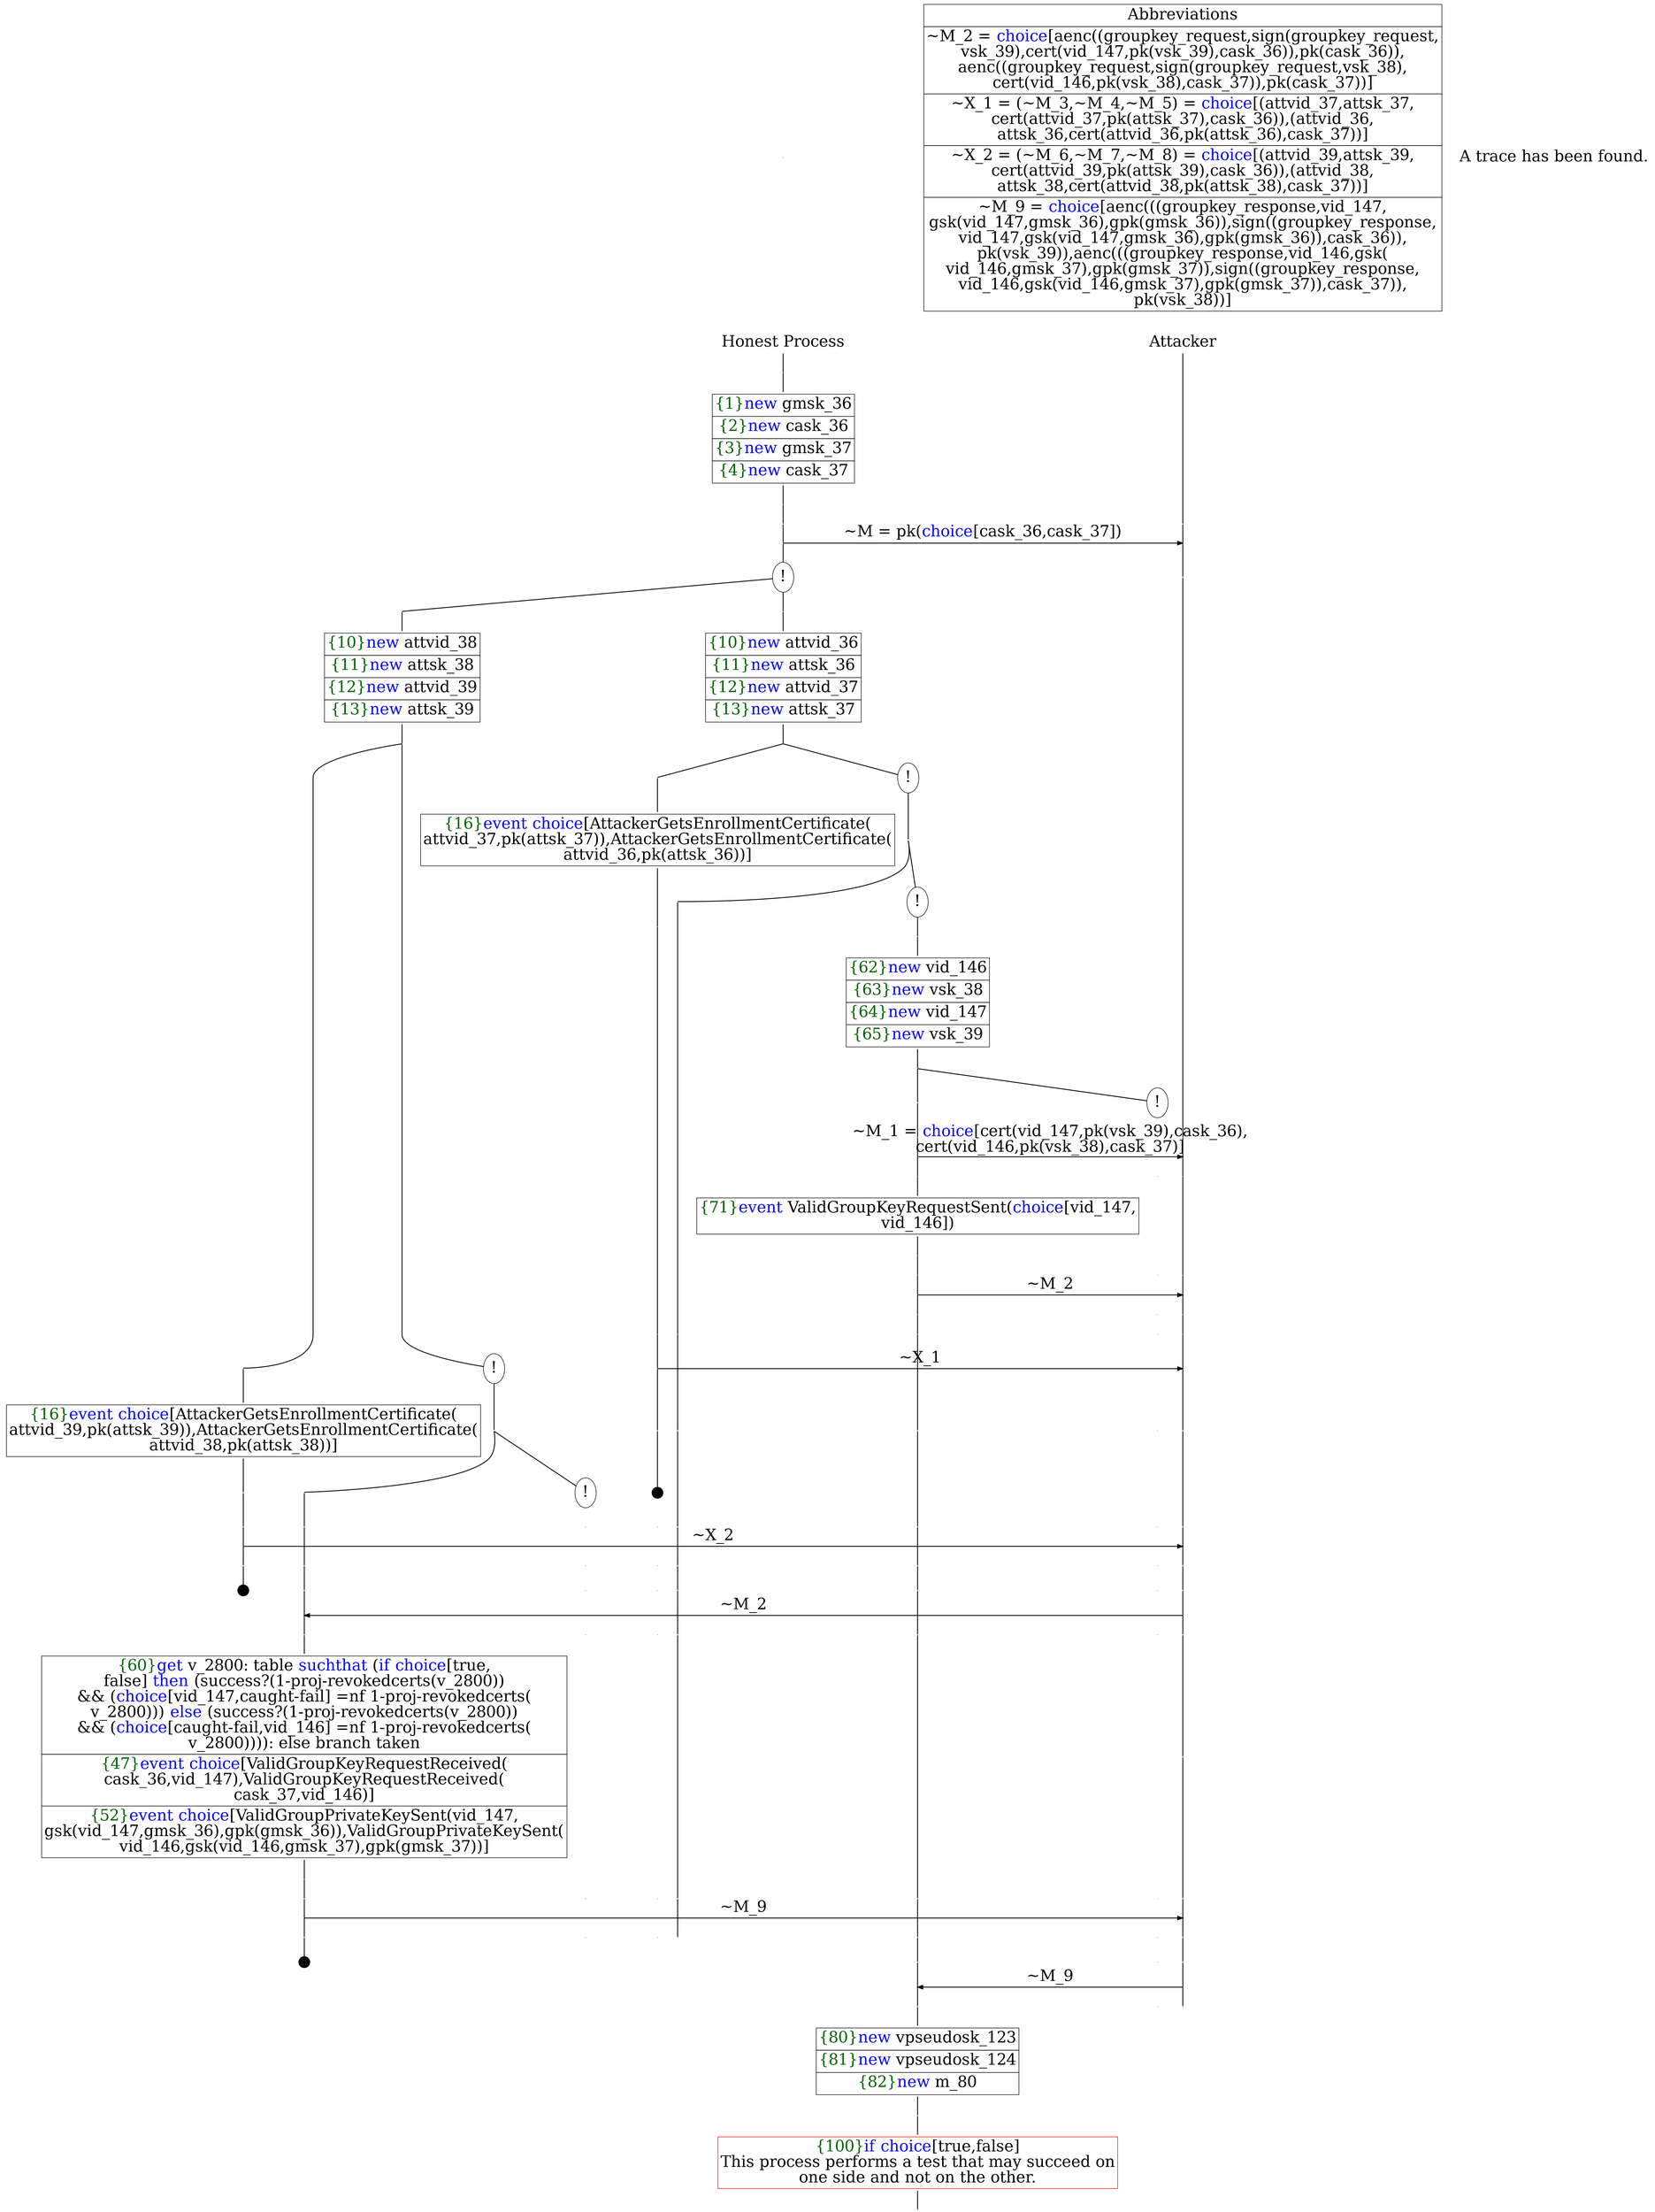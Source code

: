 digraph {
graph [ordering = out]
edge [arrowhead = none, penwidth = 1.6, fontsize = 30]
node [shape = point, width = 0, height = 0, fontsize = 30]
Trace<br/>
[label = <A trace has been found.<br/>
>, shape = plaintext]
P0__0 [label = "Honest Process", shape = plaintext]
P__0 [label = "Attacker", shape = plaintext]
Trace -> P0__0 [label = "", style = invisible, weight = 100]{rank = same; P0__0 P__0}
P0__0 -> P0__1 [label = <>, weight = 100]
P0__1 -> P0__2 [label = <>, weight = 100]
P0__2 [shape = plaintext, label = <<TABLE BORDER="0" CELLBORDER="1" CELLSPACING="0" CELLPADDING="4"> <TR><TD><FONT COLOR="darkgreen">{1}</FONT><FONT COLOR="blue">new </FONT>gmsk_36</TD></TR><TR><TD><FONT COLOR="darkgreen">{2}</FONT><FONT COLOR="blue">new </FONT>cask_36</TD></TR><TR><TD><FONT COLOR="darkgreen">{3}</FONT><FONT COLOR="blue">new </FONT>gmsk_37</TD></TR><TR><TD><FONT COLOR="darkgreen">{4}</FONT><FONT COLOR="blue">new </FONT>cask_37</TD></TR></TABLE>>]
P0__2 -> P0__3 [label = <>, weight = 100]
P0__3 -> P0__4 [label = <>, weight = 100]
P__0 -> P__1 [label = <>, weight = 100]
{rank = same; P__1 P0__4}
P0__4 -> P0__5 [label = <>, weight = 100]
P__1 -> P__2 [label = <>, weight = 100]
{rank = same; P__2 P0__5}
P0__5 -> P__2 [label = <~M = pk(<FONT COLOR="blue">choice</FONT>[cask_36,cask_37])>, arrowhead = normal]
P0__5 -> P0__6 [label = <>, weight = 100]
P__2 -> P__3 [label = <>, weight = 100]
{rank = same; P__3 P0__6}
P0__6 [label = "!", shape = ellipse]
{rank = same; P0_1__6 P0_0__6}
P0_1__6 [label = "", fixedsize = false, width = 0, height = 0, shape = none]
P0__6 -> P0_1__6 [label = <>]
P0_0__6 [label = "", fixedsize = false, width = 0, height = 0, shape = none]
P0__6 -> P0_0__6 [label = <>]
P0_0__6 -> P0_0__7 [label = <>, weight = 100]
P0_0__7 [shape = plaintext, label = <<TABLE BORDER="0" CELLBORDER="1" CELLSPACING="0" CELLPADDING="4"> <TR><TD><FONT COLOR="darkgreen">{10}</FONT><FONT COLOR="blue">new </FONT>attvid_36</TD></TR><TR><TD><FONT COLOR="darkgreen">{11}</FONT><FONT COLOR="blue">new </FONT>attsk_36</TD></TR><TR><TD><FONT COLOR="darkgreen">{12}</FONT><FONT COLOR="blue">new </FONT>attvid_37</TD></TR><TR><TD><FONT COLOR="darkgreen">{13}</FONT><FONT COLOR="blue">new </FONT>attsk_37</TD></TR></TABLE>>]
P0_0__7 -> P0_0__8 [label = <>, weight = 100]
/*RPar */
P0_0__8 -> P0_0_1__8 [label = <>]
P0_0__8 -> P0_0_0__8 [label = <>]
P0_0__8 [label = "", fixedsize = false, width = 0, height = 0, shape = none]
{rank = same; P0_0_0__8 P0_0_1__8}
P0_0_0__8 [label = "!", shape = ellipse]
P0_0_0_0__8 [label = "", fixedsize = false, width = 0, height = 0, shape = none]
P0_0_0__8 -> P0_0_0_0__8 [label = <>, weight = 100]
/*RPar */
P0_0_0_0__8 -> P0_0_0_0_1__8 [label = <>]
P0_0_0_0__8 -> P0_0_0_0_0__8 [label = <>]
P0_0_0_0__8 [label = "", fixedsize = false, width = 0, height = 0, shape = none]
{rank = same; P0_0_0_0_0__8 P0_0_0_0_1__8}
P0_0_0_0_0__8 [label = "!", shape = ellipse]
P0_0_0_0_0_0__8 [label = "", fixedsize = false, width = 0, height = 0, shape = none]
P0_0_0_0_0__8 -> P0_0_0_0_0_0__8 [label = <>, weight = 100]
P0_0_0_0_0_0__8 -> P0_0_0_0_0_0__9 [label = <>, weight = 100]
P0_0_0_0_0_0__9 [shape = plaintext, label = <<TABLE BORDER="0" CELLBORDER="1" CELLSPACING="0" CELLPADDING="4"> <TR><TD><FONT COLOR="darkgreen">{62}</FONT><FONT COLOR="blue">new </FONT>vid_146</TD></TR><TR><TD><FONT COLOR="darkgreen">{63}</FONT><FONT COLOR="blue">new </FONT>vsk_38</TD></TR><TR><TD><FONT COLOR="darkgreen">{64}</FONT><FONT COLOR="blue">new </FONT>vid_147</TD></TR><TR><TD><FONT COLOR="darkgreen">{65}</FONT><FONT COLOR="blue">new </FONT>vsk_39</TD></TR></TABLE>>]
P0_0_0_0_0_0__9 -> P0_0_0_0_0_0__10 [label = <>, weight = 100]
/*RPar */
P0_0_0_0_0_0__10 -> P0_0_0_0_0_0_1__10 [label = <>]
P0_0_0_0_0_0__10 -> P0_0_0_0_0_0_0__10 [label = <>]
P0_0_0_0_0_0__10 [label = "", fixedsize = false, width = 0, height = 0, shape = none]
{rank = same; P0_0_0_0_0_0_0__10 P0_0_0_0_0_0_1__10}
P0_0_0_0_0_0_0__10 [label = "!", shape = ellipse]
P0_0_0_0_0_0_1__10 -> P0_0_0_0_0_0_1__11 [label = <>, weight = 100]
P0_0_0_0_0_0_0__11 [label = "", style = invisible]
P0_0_0_0_0_0_0__10 -> P0_0_0_0_0_0_0__11 [label = <>, weight = 100, style = invisible]
P__3 -> P__4 [label = <>, weight = 100]
{rank = same; P__4 P0_0_0_0_0_0_0__11 P0_0_0_0_0_0_1__11}
P0_0_0_0_0_0_1__11 -> P0_0_0_0_0_0_1__12 [label = <>, weight = 100]
P__4 -> P__5 [label = <>, weight = 100]
{rank = same; P__5 P0_0_0_0_0_0_1__12}
P0_0_0_0_0_0_1__12 -> P__5 [label = <~M_1 = <FONT COLOR="blue">choice</FONT>[cert(vid_147,pk(vsk_39),cask_36),<br/>
cert(vid_146,pk(vsk_38),cask_37)]>, arrowhead = normal]
P0_0_0_0_0_0_1__12 -> P0_0_0_0_0_0_1__13 [label = <>, weight = 100]
P0_0_0_0_0_0_0__12 [label = "", style = invisible]
P0_0_0_0_0_0_0__11 -> P0_0_0_0_0_0_0__12 [label = <>, weight = 100, style = invisible]
P__5 -> P__6 [label = <>, weight = 100]
{rank = same; P__6 P0_0_0_0_0_0_0__12 P0_0_0_0_0_0_1__13}
P0_0_0_0_0_0_1__13 -> P0_0_0_0_0_0_1__14 [label = <>, weight = 100]
P0_0_0_0_0_0_1__14 [shape = plaintext, label = <<TABLE BORDER="0" CELLBORDER="1" CELLSPACING="0" CELLPADDING="4"> <TR><TD><FONT COLOR="darkgreen">{71}</FONT><FONT COLOR="blue">event</FONT> ValidGroupKeyRequestSent(<FONT COLOR="blue">choice</FONT>[vid_147,<br/>
vid_146])</TD></TR></TABLE>>]
P0_0_0_0_0_0_1__14 -> P0_0_0_0_0_0_1__15 [label = <>, weight = 100]
P0_0_0_0_0_0_1__15 -> P0_0_0_0_0_0_1__16 [label = <>, weight = 100]
P0_0_0_0_0_0_0__13 [label = "", style = invisible]
P0_0_0_0_0_0_0__12 -> P0_0_0_0_0_0_0__13 [label = <>, weight = 100, style = invisible]
P__6 -> P__7 [label = <>, weight = 100]
{rank = same; P__7 P0_0_0_0_0_0_0__13 P0_0_0_0_0_0_1__16}
P0_0_0_0_0_0_1__16 -> P0_0_0_0_0_0_1__17 [label = <>, weight = 100]
P__7 -> P__8 [label = <>, weight = 100]
{rank = same; P__8 P0_0_0_0_0_0_1__17}
P0_0_0_0_0_0_1__17 -> P__8 [label = <~M_2>, arrowhead = normal]
P0_0_0_0_0_0_1__17 -> P0_0_0_0_0_0_1__18 [label = <>, weight = 100]
P0_0_0_0_0_0_0__14 [label = "", style = invisible]
P0_0_0_0_0_0_0__13 -> P0_0_0_0_0_0_0__14 [label = <>, weight = 100, style = invisible]
P__8 -> P__9 [label = <>, weight = 100]
{rank = same; P__9 P0_0_0_0_0_0_0__14 P0_0_0_0_0_0_1__18}
P0_0_1__8 -> P0_0_1__9 [label = <>, weight = 100]
P0_0_1__9 [shape = plaintext, label = <<TABLE BORDER="0" CELLBORDER="1" CELLSPACING="0" CELLPADDING="4"> <TR><TD><FONT COLOR="darkgreen">{16}</FONT><FONT COLOR="blue">event</FONT> <FONT COLOR="blue">choice</FONT>[AttackerGetsEnrollmentCertificate(<br/>
attvid_37,pk(attsk_37)),AttackerGetsEnrollmentCertificate(<br/>
attvid_36,pk(attsk_36))]</TD></TR></TABLE>>]
P0_0_1__9 -> P0_0_1__10 [label = <>, weight = 100]
P0_0_1__10 -> P0_0_1__11 [label = <>, weight = 100]
P0_0_0_0_1__8 -> P0_0_0_0_1__9 [label = <>, weight = 100]
P0_0_0_0_0_0_1__18 -> P0_0_0_0_0_0_1__19 [label = <>, weight = 100]
P0_0_0_0_0_0_0__15 [label = "", style = invisible]
P0_0_0_0_0_0_0__14 -> P0_0_0_0_0_0_0__15 [label = <>, weight = 100, style = invisible]
P__9 -> P__10 [label = <>, weight = 100]
{rank = same; P__10 P0_0_0_0_0_0_0__15 P0_0_0_0_0_0_1__19 P0_0_0_0_1__9 P0_0_1__11}
P0_0_1__11 -> P0_0_1__12 [label = <>, weight = 100]
P__10 -> P__11 [label = <>, weight = 100]
{rank = same; P__11 P0_0_1__12}
P0_0_1__12 -> P__11 [label = <~X_1>, arrowhead = normal]
P0_0_1__12 -> P0_0_1__13 [label = <>, weight = 100]
P0_0_0_0_1__9 -> P0_0_0_0_1__10 [label = <>, weight = 100]
P0_0_0_0_0_0_1__19 -> P0_0_0_0_0_0_1__20 [label = <>, weight = 100]
P0_0_0_0_0_0_0__16 [label = "", style = invisible]
P0_0_0_0_0_0_0__15 -> P0_0_0_0_0_0_0__16 [label = <>, weight = 100, style = invisible]
P__11 -> P__12 [label = <>, weight = 100]
{rank = same; P__12 P0_0_0_0_0_0_0__16 P0_0_0_0_0_0_1__20 P0_0_0_0_1__10 P0_0_1__13}
P0_0_1__14 [label = "", width = 0.3, height = 0.3]
P0_0_1__13 -> P0_0_1__14 [label = <>, weight = 100]
P0_1__6 -> P0_1__7 [label = <>, weight = 100]
P0_1__7 [shape = plaintext, label = <<TABLE BORDER="0" CELLBORDER="1" CELLSPACING="0" CELLPADDING="4"> <TR><TD><FONT COLOR="darkgreen">{10}</FONT><FONT COLOR="blue">new </FONT>attvid_38</TD></TR><TR><TD><FONT COLOR="darkgreen">{11}</FONT><FONT COLOR="blue">new </FONT>attsk_38</TD></TR><TR><TD><FONT COLOR="darkgreen">{12}</FONT><FONT COLOR="blue">new </FONT>attvid_39</TD></TR><TR><TD><FONT COLOR="darkgreen">{13}</FONT><FONT COLOR="blue">new </FONT>attsk_39</TD></TR></TABLE>>]
P0_1__7 -> P0_1__8 [label = <>, weight = 100]
/*RPar */
P0_1__8 -> P0_1_1__8 [label = <>]
P0_1__8 -> P0_1_0__8 [label = <>]
P0_1__8 [label = "", fixedsize = false, width = 0, height = 0, shape = none]
{rank = same; P0_1_0__8 P0_1_1__8}
P0_1_0__8 [label = "!", shape = ellipse]
P0_1_0_0__8 [label = "", fixedsize = false, width = 0, height = 0, shape = none]
P0_1_0__8 -> P0_1_0_0__8 [label = <>, weight = 100]
/*RPar */
P0_1_0_0__8 -> P0_1_0_0_1__8 [label = <>]
P0_1_0_0__8 -> P0_1_0_0_0__8 [label = <>]
P0_1_0_0__8 [label = "", fixedsize = false, width = 0, height = 0, shape = none]
{rank = same; P0_1_0_0_0__8 P0_1_0_0_1__8}
P0_1_0_0_0__8 [label = "!", shape = ellipse]
P0_1_1__8 -> P0_1_1__9 [label = <>, weight = 100]
P0_1_1__9 [shape = plaintext, label = <<TABLE BORDER="0" CELLBORDER="1" CELLSPACING="0" CELLPADDING="4"> <TR><TD><FONT COLOR="darkgreen">{16}</FONT><FONT COLOR="blue">event</FONT> <FONT COLOR="blue">choice</FONT>[AttackerGetsEnrollmentCertificate(<br/>
attvid_39,pk(attsk_39)),AttackerGetsEnrollmentCertificate(<br/>
attvid_38,pk(attsk_38))]</TD></TR></TABLE>>]
P0_1_1__9 -> P0_1_1__10 [label = <>, weight = 100]
P0_1_1__10 -> P0_1_1__11 [label = <>, weight = 100]
P0_1_0_0_1__8 -> P0_1_0_0_1__9 [label = <>, weight = 100]
P0_1_0_0_0__9 [label = "", style = invisible]
P0_1_0_0_0__8 -> P0_1_0_0_0__9 [label = <>, weight = 100, style = invisible]
P0_0_1__15 [label = "", style = invisible]
P0_0_1__14 -> P0_0_1__15 [label = <>, weight = 100, style = invisible]
P0_0_0_0_1__10 -> P0_0_0_0_1__11 [label = <>, weight = 100]
P0_0_0_0_0_0_1__20 -> P0_0_0_0_0_0_1__21 [label = <>, weight = 100]
P0_0_0_0_0_0_0__17 [label = "", style = invisible]
P0_0_0_0_0_0_0__16 -> P0_0_0_0_0_0_0__17 [label = <>, weight = 100, style = invisible]
P__12 -> P__13 [label = <>, weight = 100]
{rank = same; P__13 P0_0_0_0_0_0_0__17 P0_0_0_0_0_0_1__21 P0_0_0_0_1__11 P0_0_1__15 P0_1_0_0_0__9 P0_1_0_0_1__9 P0_1_1__11}
P0_1_1__11 -> P0_1_1__12 [label = <>, weight = 100]
P__13 -> P__14 [label = <>, weight = 100]
{rank = same; P__14 P0_1_1__12}
P0_1_1__12 -> P__14 [label = <~X_2>, arrowhead = normal]
P0_1_1__12 -> P0_1_1__13 [label = <>, weight = 100]
P0_1_0_0_1__9 -> P0_1_0_0_1__10 [label = <>, weight = 100]
P0_1_0_0_0__10 [label = "", style = invisible]
P0_1_0_0_0__9 -> P0_1_0_0_0__10 [label = <>, weight = 100, style = invisible]
P0_0_1__16 [label = "", style = invisible]
P0_0_1__15 -> P0_0_1__16 [label = <>, weight = 100, style = invisible]
P0_0_0_0_1__11 -> P0_0_0_0_1__12 [label = <>, weight = 100]
P0_0_0_0_0_0_1__21 -> P0_0_0_0_0_0_1__22 [label = <>, weight = 100]
P0_0_0_0_0_0_0__18 [label = "", style = invisible]
P0_0_0_0_0_0_0__17 -> P0_0_0_0_0_0_0__18 [label = <>, weight = 100, style = invisible]
P__14 -> P__15 [label = <>, weight = 100]
{rank = same; P__15 P0_0_0_0_0_0_0__18 P0_0_0_0_0_0_1__22 P0_0_0_0_1__12 P0_0_1__16 P0_1_0_0_0__10 P0_1_0_0_1__10 P0_1_1__13}
P0_1_1__14 [label = "", width = 0.3, height = 0.3]
P0_1_1__13 -> P0_1_1__14 [label = <>, weight = 100]
P0_1_0_0_1__10 -> P0_1_0_0_1__11 [label = <>, weight = 100]
P0_1_0_0_0__11 [label = "", style = invisible]
P0_1_0_0_0__10 -> P0_1_0_0_0__11 [label = <>, weight = 100, style = invisible]
P0_0_1__17 [label = "", style = invisible]
P0_0_1__16 -> P0_0_1__17 [label = <>, weight = 100, style = invisible]
P0_0_0_0_1__12 -> P0_0_0_0_1__13 [label = <>, weight = 100]
P0_0_0_0_0_0_1__22 -> P0_0_0_0_0_0_1__23 [label = <>, weight = 100]
P0_0_0_0_0_0_0__19 [label = "", style = invisible]
P0_0_0_0_0_0_0__18 -> P0_0_0_0_0_0_0__19 [label = <>, weight = 100, style = invisible]
P__15 -> P__16 [label = <>, weight = 100]
{rank = same; P__16 P0_0_0_0_0_0_0__19 P0_0_0_0_0_0_1__23 P0_0_0_0_1__13 P0_0_1__17 P0_1_0_0_0__11 P0_1_0_0_1__11}
P0_1_0_0_1__11 -> P0_1_0_0_1__12 [label = <>, weight = 100]
P__16 -> P__17 [label = <>, weight = 100]
{rank = same; P__17 P0_1_0_0_1__12}
P0_1_0_0_1__12 -> P__17 [label = <~M_2>, dir = back, arrowhead = normal]
P0_1_0_0_1__12 -> P0_1_0_0_1__13 [label = <>, weight = 100]
P0_1_0_0_0__12 [label = "", style = invisible]
P0_1_0_0_0__11 -> P0_1_0_0_0__12 [label = <>, weight = 100, style = invisible]
P0_0_1__18 [label = "", style = invisible]
P0_0_1__17 -> P0_0_1__18 [label = <>, weight = 100, style = invisible]
P0_0_0_0_1__13 -> P0_0_0_0_1__14 [label = <>, weight = 100]
P0_0_0_0_0_0_1__23 -> P0_0_0_0_0_0_1__24 [label = <>, weight = 100]
P0_0_0_0_0_0_0__20 [label = "", style = invisible]
P0_0_0_0_0_0_0__19 -> P0_0_0_0_0_0_0__20 [label = <>, weight = 100, style = invisible]
P__17 -> P__18 [label = <>, weight = 100]
{rank = same; P__18 P0_0_0_0_0_0_0__20 P0_0_0_0_0_0_1__24 P0_0_0_0_1__14 P0_0_1__18 P0_1_0_0_0__12 P0_1_0_0_1__13}
P0_1_0_0_1__13 -> P0_1_0_0_1__14 [label = <>, weight = 100]
P0_1_0_0_1__14 [shape = plaintext, label = <<TABLE BORDER="0" CELLBORDER="1" CELLSPACING="0" CELLPADDING="4"> <TR><TD><FONT COLOR="darkgreen">{60}</FONT><FONT COLOR="blue">get</FONT> v_2800: table <FONT COLOR="blue">suchthat</FONT> (<FONT COLOR="blue">if</FONT> <FONT COLOR="blue">choice</FONT>[true,<br/>
false] <FONT COLOR="blue">then</FONT> (success?(1-proj-revokedcerts(v_2800))<br/>
&amp;&amp; (<FONT COLOR="blue">choice</FONT>[vid_147,caught-fail] =nf 1-proj-revokedcerts(<br/>
v_2800))) <FONT COLOR="blue">else</FONT> (success?(1-proj-revokedcerts(v_2800))<br/>
&amp;&amp; (<FONT COLOR="blue">choice</FONT>[caught-fail,vid_146] =nf 1-proj-revokedcerts(<br/>
v_2800)))): else branch taken</TD></TR><TR><TD><FONT COLOR="darkgreen">{47}</FONT><FONT COLOR="blue">event</FONT> <FONT COLOR="blue">choice</FONT>[ValidGroupKeyRequestReceived(<br/>
cask_36,vid_147),ValidGroupKeyRequestReceived(<br/>
cask_37,vid_146)]</TD></TR><TR><TD><FONT COLOR="darkgreen">{52}</FONT><FONT COLOR="blue">event</FONT> <FONT COLOR="blue">choice</FONT>[ValidGroupPrivateKeySent(vid_147,<br/>
gsk(vid_147,gmsk_36),gpk(gmsk_36)),ValidGroupPrivateKeySent(<br/>
vid_146,gsk(vid_146,gmsk_37),gpk(gmsk_37))]</TD></TR></TABLE>>]
P0_1_0_0_1__14 -> P0_1_0_0_1__15 [label = <>, weight = 100]
P__18 -> P__19 [label = <>, weight = 100]
{rank = same; P__19 P0_1_0_0_1__14}
P0_1_0_0_1__15 -> P0_1_0_0_1__16 [label = <>, weight = 100]
P0_1_0_0_0__13 [label = "", style = invisible]
P0_1_0_0_0__12 -> P0_1_0_0_0__13 [label = <>, weight = 100, style = invisible]
P0_0_1__19 [label = "", style = invisible]
P0_0_1__18 -> P0_0_1__19 [label = <>, weight = 100, style = invisible]
P0_0_0_0_1__14 -> P0_0_0_0_1__15 [label = <>, weight = 100]
P0_0_0_0_0_0_1__24 -> P0_0_0_0_0_0_1__25 [label = <>, weight = 100]
P0_0_0_0_0_0_0__21 [label = "", style = invisible]
P0_0_0_0_0_0_0__20 -> P0_0_0_0_0_0_0__21 [label = <>, weight = 100, style = invisible]
P__19 -> P__20 [label = <>, weight = 100]
{rank = same; P__20 P0_0_0_0_0_0_0__21 P0_0_0_0_0_0_1__25 P0_0_0_0_1__15 P0_0_1__19 P0_1_0_0_0__13 P0_1_0_0_1__16}
P0_1_0_0_1__16 -> P0_1_0_0_1__17 [label = <>, weight = 100]
P__20 -> P__21 [label = <>, weight = 100]
{rank = same; P__21 P0_1_0_0_1__17}
P0_1_0_0_1__17 -> P__21 [label = <~M_9>, arrowhead = normal]
P0_1_0_0_1__17 -> P0_1_0_0_1__18 [label = <>, weight = 100]
P0_1_0_0_0__14 [label = "", style = invisible]
P0_1_0_0_0__13 -> P0_1_0_0_0__14 [label = <>, weight = 100, style = invisible]
P0_0_1__20 [label = "", style = invisible]
P0_0_1__19 -> P0_0_1__20 [label = <>, weight = 100, style = invisible]
P0_0_0_0_1__15 -> P0_0_0_0_1__16 [label = <>, weight = 100]
P0_0_0_0_0_0_1__25 -> P0_0_0_0_0_0_1__26 [label = <>, weight = 100]
P0_0_0_0_0_0_0__22 [label = "", style = invisible]
P0_0_0_0_0_0_0__21 -> P0_0_0_0_0_0_0__22 [label = <>, weight = 100, style = invisible]
P__21 -> P__22 [label = <>, weight = 100]
{rank = same; P__22 P0_0_0_0_0_0_0__22 P0_0_0_0_0_0_1__26 P0_0_0_0_1__16 P0_0_1__20 P0_1_0_0_0__14 P0_1_0_0_1__18}
P0_1_0_0_1__19 [label = "", width = 0.3, height = 0.3]
P0_1_0_0_1__18 -> P0_1_0_0_1__19 [label = <>, weight = 100]
P0_0_0_0_0_0_1__26 -> P0_0_0_0_0_0_1__27 [label = <>, weight = 100]
P0_0_0_0_0_0_0__23 [label = "", style = invisible]
P0_0_0_0_0_0_0__22 -> P0_0_0_0_0_0_0__23 [label = <>, weight = 100, style = invisible]
P__22 -> P__23 [label = <>, weight = 100]
{rank = same; P__23 P0_0_0_0_0_0_0__23 P0_0_0_0_0_0_1__27}
P0_0_0_0_0_0_1__27 -> P0_0_0_0_0_0_1__28 [label = <>, weight = 100]
P__23 -> P__24 [label = <>, weight = 100]
{rank = same; P__24 P0_0_0_0_0_0_1__28}
P0_0_0_0_0_0_1__28 -> P__24 [label = <~M_9>, dir = back, arrowhead = normal]
P0_0_0_0_0_0_1__28 -> P0_0_0_0_0_0_1__29 [label = <>, weight = 100]
P0_0_0_0_0_0_0__24 [label = "", style = invisible]
P0_0_0_0_0_0_0__23 -> P0_0_0_0_0_0_0__24 [label = <>, weight = 100, style = invisible]
P__24 -> P__25 [label = <>, weight = 100]
{rank = same; P__25 P0_0_0_0_0_0_0__24 P0_0_0_0_0_0_1__29}
P0_0_0_0_0_0_1__29 -> P0_0_0_0_0_0_1__30 [label = <>, weight = 100]
P0_0_0_0_0_0_1__30 [shape = plaintext, label = <<TABLE BORDER="0" CELLBORDER="1" CELLSPACING="0" CELLPADDING="4"> <TR><TD><FONT COLOR="darkgreen">{80}</FONT><FONT COLOR="blue">new </FONT>vpseudosk_123</TD></TR><TR><TD><FONT COLOR="darkgreen">{81}</FONT><FONT COLOR="blue">new </FONT>vpseudosk_124</TD></TR><TR><TD><FONT COLOR="darkgreen">{82}</FONT><FONT COLOR="blue">new </FONT>m_80</TD></TR></TABLE>>]
P0_0_0_0_0_0_1__30 -> P0_0_0_0_0_0_1__31 [label = <>, weight = 100]
P0_0_0_0_0_0_1__31 -> P0_0_0_0_0_0_1__32 [label = <>, weight = 100]
P0_0_0_0_0_0_1__32 [color = red, shape = plaintext, label = <<TABLE BORDER="0" CELLBORDER="1" CELLSPACING="0" CELLPADDING="4"> <TR><TD><FONT COLOR="darkgreen">{100}</FONT><FONT COLOR="blue">if</FONT> <FONT COLOR="blue">choice</FONT>[true,false]<br/>
This process performs a test that may succeed on<br/>
one side and not on the other.</TD></TR></TABLE>>]
P0_0_0_0_0_0_1__32 -> P0_0_0_0_0_0_1__33 [label = <>, weight = 100]
Abbrev [shape = plaintext, label = <<TABLE BORDER="0" CELLBORDER="1" CELLSPACING="0" CELLPADDING="4"><TR> <TD> Abbreviations </TD></TR><TR><TD>~M_2 = <FONT COLOR="blue">choice</FONT>[aenc((groupkey_request,sign(groupkey_request,<br/>
vsk_39),cert(vid_147,pk(vsk_39),cask_36)),pk(cask_36)),<br/>
aenc((groupkey_request,sign(groupkey_request,vsk_38),<br/>
cert(vid_146,pk(vsk_38),cask_37)),pk(cask_37))]</TD></TR><TR><TD>~X_1 = (~M_3,~M_4,~M_5) = <FONT COLOR="blue">choice</FONT>[(attvid_37,attsk_37,<br/>
cert(attvid_37,pk(attsk_37),cask_36)),(attvid_36,<br/>
attsk_36,cert(attvid_36,pk(attsk_36),cask_37))]</TD></TR><TR><TD>~X_2 = (~M_6,~M_7,~M_8) = <FONT COLOR="blue">choice</FONT>[(attvid_39,attsk_39,<br/>
cert(attvid_39,pk(attsk_39),cask_36)),(attvid_38,<br/>
attsk_38,cert(attvid_38,pk(attsk_38),cask_37))]</TD></TR><TR><TD>~M_9 = <FONT COLOR="blue">choice</FONT>[aenc(((groupkey_response,vid_147,<br/>
gsk(vid_147,gmsk_36),gpk(gmsk_36)),sign((groupkey_response,<br/>
vid_147,gsk(vid_147,gmsk_36),gpk(gmsk_36)),cask_36)),<br/>
pk(vsk_39)),aenc(((groupkey_response,vid_146,gsk(<br/>
vid_146,gmsk_37),gpk(gmsk_37)),sign((groupkey_response,<br/>
vid_146,gsk(vid_146,gmsk_37),gpk(gmsk_37)),cask_37)),<br/>
pk(vsk_38))]</TD></TR></TABLE>>]Abbrev -> P__0 [style = invisible, weight =100]}